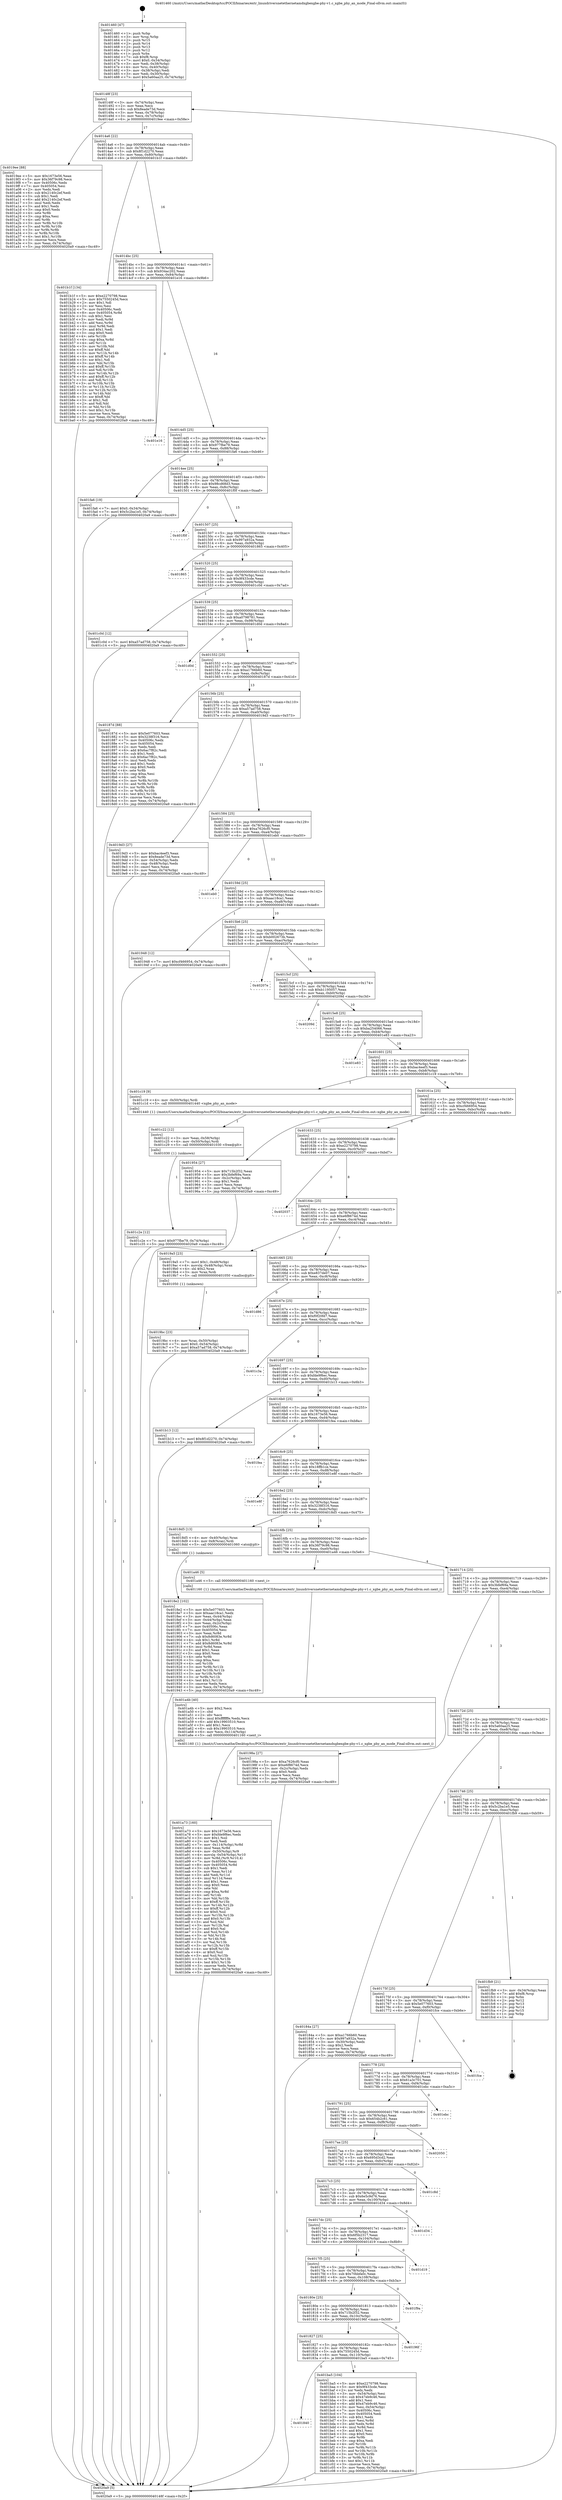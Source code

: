 digraph "0x401460" {
  label = "0x401460 (/mnt/c/Users/mathe/Desktop/tcc/POCII/binaries/extr_linuxdriversnetethernetamdxgbexgbe-phy-v1.c_xgbe_phy_an_mode_Final-ollvm.out::main(0))"
  labelloc = "t"
  node[shape=record]

  Entry [label="",width=0.3,height=0.3,shape=circle,fillcolor=black,style=filled]
  "0x40148f" [label="{
     0x40148f [23]\l
     | [instrs]\l
     &nbsp;&nbsp;0x40148f \<+3\>: mov -0x74(%rbp),%eax\l
     &nbsp;&nbsp;0x401492 \<+2\>: mov %eax,%ecx\l
     &nbsp;&nbsp;0x401494 \<+6\>: sub $0x8eade73d,%ecx\l
     &nbsp;&nbsp;0x40149a \<+3\>: mov %eax,-0x78(%rbp)\l
     &nbsp;&nbsp;0x40149d \<+3\>: mov %ecx,-0x7c(%rbp)\l
     &nbsp;&nbsp;0x4014a0 \<+6\>: je 00000000004019ee \<main+0x58e\>\l
  }"]
  "0x4019ee" [label="{
     0x4019ee [88]\l
     | [instrs]\l
     &nbsp;&nbsp;0x4019ee \<+5\>: mov $0x1673e56,%eax\l
     &nbsp;&nbsp;0x4019f3 \<+5\>: mov $0x36f79c98,%ecx\l
     &nbsp;&nbsp;0x4019f8 \<+7\>: mov 0x40506c,%edx\l
     &nbsp;&nbsp;0x4019ff \<+7\>: mov 0x405054,%esi\l
     &nbsp;&nbsp;0x401a06 \<+2\>: mov %edx,%edi\l
     &nbsp;&nbsp;0x401a08 \<+6\>: sub $0x2140c2ef,%edi\l
     &nbsp;&nbsp;0x401a0e \<+3\>: sub $0x1,%edi\l
     &nbsp;&nbsp;0x401a11 \<+6\>: add $0x2140c2ef,%edi\l
     &nbsp;&nbsp;0x401a17 \<+3\>: imul %edi,%edx\l
     &nbsp;&nbsp;0x401a1a \<+3\>: and $0x1,%edx\l
     &nbsp;&nbsp;0x401a1d \<+3\>: cmp $0x0,%edx\l
     &nbsp;&nbsp;0x401a20 \<+4\>: sete %r8b\l
     &nbsp;&nbsp;0x401a24 \<+3\>: cmp $0xa,%esi\l
     &nbsp;&nbsp;0x401a27 \<+4\>: setl %r9b\l
     &nbsp;&nbsp;0x401a2b \<+3\>: mov %r8b,%r10b\l
     &nbsp;&nbsp;0x401a2e \<+3\>: and %r9b,%r10b\l
     &nbsp;&nbsp;0x401a31 \<+3\>: xor %r9b,%r8b\l
     &nbsp;&nbsp;0x401a34 \<+3\>: or %r8b,%r10b\l
     &nbsp;&nbsp;0x401a37 \<+4\>: test $0x1,%r10b\l
     &nbsp;&nbsp;0x401a3b \<+3\>: cmovne %ecx,%eax\l
     &nbsp;&nbsp;0x401a3e \<+3\>: mov %eax,-0x74(%rbp)\l
     &nbsp;&nbsp;0x401a41 \<+5\>: jmp 00000000004020a9 \<main+0xc49\>\l
  }"]
  "0x4014a6" [label="{
     0x4014a6 [22]\l
     | [instrs]\l
     &nbsp;&nbsp;0x4014a6 \<+5\>: jmp 00000000004014ab \<main+0x4b\>\l
     &nbsp;&nbsp;0x4014ab \<+3\>: mov -0x78(%rbp),%eax\l
     &nbsp;&nbsp;0x4014ae \<+5\>: sub $0x8f1d2270,%eax\l
     &nbsp;&nbsp;0x4014b3 \<+3\>: mov %eax,-0x80(%rbp)\l
     &nbsp;&nbsp;0x4014b6 \<+6\>: je 0000000000401b1f \<main+0x6bf\>\l
  }"]
  Exit [label="",width=0.3,height=0.3,shape=circle,fillcolor=black,style=filled,peripheries=2]
  "0x401b1f" [label="{
     0x401b1f [134]\l
     | [instrs]\l
     &nbsp;&nbsp;0x401b1f \<+5\>: mov $0xe2270798,%eax\l
     &nbsp;&nbsp;0x401b24 \<+5\>: mov $0x7550245d,%ecx\l
     &nbsp;&nbsp;0x401b29 \<+2\>: mov $0x1,%dl\l
     &nbsp;&nbsp;0x401b2b \<+2\>: xor %esi,%esi\l
     &nbsp;&nbsp;0x401b2d \<+7\>: mov 0x40506c,%edi\l
     &nbsp;&nbsp;0x401b34 \<+8\>: mov 0x405054,%r8d\l
     &nbsp;&nbsp;0x401b3c \<+3\>: sub $0x1,%esi\l
     &nbsp;&nbsp;0x401b3f \<+3\>: mov %edi,%r9d\l
     &nbsp;&nbsp;0x401b42 \<+3\>: add %esi,%r9d\l
     &nbsp;&nbsp;0x401b45 \<+4\>: imul %r9d,%edi\l
     &nbsp;&nbsp;0x401b49 \<+3\>: and $0x1,%edi\l
     &nbsp;&nbsp;0x401b4c \<+3\>: cmp $0x0,%edi\l
     &nbsp;&nbsp;0x401b4f \<+4\>: sete %r10b\l
     &nbsp;&nbsp;0x401b53 \<+4\>: cmp $0xa,%r8d\l
     &nbsp;&nbsp;0x401b57 \<+4\>: setl %r11b\l
     &nbsp;&nbsp;0x401b5b \<+3\>: mov %r10b,%bl\l
     &nbsp;&nbsp;0x401b5e \<+3\>: xor $0xff,%bl\l
     &nbsp;&nbsp;0x401b61 \<+3\>: mov %r11b,%r14b\l
     &nbsp;&nbsp;0x401b64 \<+4\>: xor $0xff,%r14b\l
     &nbsp;&nbsp;0x401b68 \<+3\>: xor $0x1,%dl\l
     &nbsp;&nbsp;0x401b6b \<+3\>: mov %bl,%r15b\l
     &nbsp;&nbsp;0x401b6e \<+4\>: and $0xff,%r15b\l
     &nbsp;&nbsp;0x401b72 \<+3\>: and %dl,%r10b\l
     &nbsp;&nbsp;0x401b75 \<+3\>: mov %r14b,%r12b\l
     &nbsp;&nbsp;0x401b78 \<+4\>: and $0xff,%r12b\l
     &nbsp;&nbsp;0x401b7c \<+3\>: and %dl,%r11b\l
     &nbsp;&nbsp;0x401b7f \<+3\>: or %r10b,%r15b\l
     &nbsp;&nbsp;0x401b82 \<+3\>: or %r11b,%r12b\l
     &nbsp;&nbsp;0x401b85 \<+3\>: xor %r12b,%r15b\l
     &nbsp;&nbsp;0x401b88 \<+3\>: or %r14b,%bl\l
     &nbsp;&nbsp;0x401b8b \<+3\>: xor $0xff,%bl\l
     &nbsp;&nbsp;0x401b8e \<+3\>: or $0x1,%dl\l
     &nbsp;&nbsp;0x401b91 \<+2\>: and %dl,%bl\l
     &nbsp;&nbsp;0x401b93 \<+3\>: or %bl,%r15b\l
     &nbsp;&nbsp;0x401b96 \<+4\>: test $0x1,%r15b\l
     &nbsp;&nbsp;0x401b9a \<+3\>: cmovne %ecx,%eax\l
     &nbsp;&nbsp;0x401b9d \<+3\>: mov %eax,-0x74(%rbp)\l
     &nbsp;&nbsp;0x401ba0 \<+5\>: jmp 00000000004020a9 \<main+0xc49\>\l
  }"]
  "0x4014bc" [label="{
     0x4014bc [25]\l
     | [instrs]\l
     &nbsp;&nbsp;0x4014bc \<+5\>: jmp 00000000004014c1 \<main+0x61\>\l
     &nbsp;&nbsp;0x4014c1 \<+3\>: mov -0x78(%rbp),%eax\l
     &nbsp;&nbsp;0x4014c4 \<+5\>: sub $0x934ac202,%eax\l
     &nbsp;&nbsp;0x4014c9 \<+6\>: mov %eax,-0x84(%rbp)\l
     &nbsp;&nbsp;0x4014cf \<+6\>: je 0000000000401e16 \<main+0x9b6\>\l
  }"]
  "0x401c2e" [label="{
     0x401c2e [12]\l
     | [instrs]\l
     &nbsp;&nbsp;0x401c2e \<+7\>: movl $0x977fbe79,-0x74(%rbp)\l
     &nbsp;&nbsp;0x401c35 \<+5\>: jmp 00000000004020a9 \<main+0xc49\>\l
  }"]
  "0x401e16" [label="{
     0x401e16\l
  }", style=dashed]
  "0x4014d5" [label="{
     0x4014d5 [25]\l
     | [instrs]\l
     &nbsp;&nbsp;0x4014d5 \<+5\>: jmp 00000000004014da \<main+0x7a\>\l
     &nbsp;&nbsp;0x4014da \<+3\>: mov -0x78(%rbp),%eax\l
     &nbsp;&nbsp;0x4014dd \<+5\>: sub $0x977fbe79,%eax\l
     &nbsp;&nbsp;0x4014e2 \<+6\>: mov %eax,-0x88(%rbp)\l
     &nbsp;&nbsp;0x4014e8 \<+6\>: je 0000000000401fa6 \<main+0xb46\>\l
  }"]
  "0x401c22" [label="{
     0x401c22 [12]\l
     | [instrs]\l
     &nbsp;&nbsp;0x401c22 \<+3\>: mov %eax,-0x58(%rbp)\l
     &nbsp;&nbsp;0x401c25 \<+4\>: mov -0x50(%rbp),%rdi\l
     &nbsp;&nbsp;0x401c29 \<+5\>: call 0000000000401030 \<free@plt\>\l
     | [calls]\l
     &nbsp;&nbsp;0x401030 \{1\} (unknown)\l
  }"]
  "0x401fa6" [label="{
     0x401fa6 [19]\l
     | [instrs]\l
     &nbsp;&nbsp;0x401fa6 \<+7\>: movl $0x0,-0x34(%rbp)\l
     &nbsp;&nbsp;0x401fad \<+7\>: movl $0x5c2ba1e5,-0x74(%rbp)\l
     &nbsp;&nbsp;0x401fb4 \<+5\>: jmp 00000000004020a9 \<main+0xc49\>\l
  }"]
  "0x4014ee" [label="{
     0x4014ee [25]\l
     | [instrs]\l
     &nbsp;&nbsp;0x4014ee \<+5\>: jmp 00000000004014f3 \<main+0x93\>\l
     &nbsp;&nbsp;0x4014f3 \<+3\>: mov -0x78(%rbp),%eax\l
     &nbsp;&nbsp;0x4014f6 \<+5\>: sub $0x98cd68d3,%eax\l
     &nbsp;&nbsp;0x4014fb \<+6\>: mov %eax,-0x8c(%rbp)\l
     &nbsp;&nbsp;0x401501 \<+6\>: je 0000000000401f0f \<main+0xaaf\>\l
  }"]
  "0x401840" [label="{
     0x401840\l
  }", style=dashed]
  "0x401f0f" [label="{
     0x401f0f\l
  }", style=dashed]
  "0x401507" [label="{
     0x401507 [25]\l
     | [instrs]\l
     &nbsp;&nbsp;0x401507 \<+5\>: jmp 000000000040150c \<main+0xac\>\l
     &nbsp;&nbsp;0x40150c \<+3\>: mov -0x78(%rbp),%eax\l
     &nbsp;&nbsp;0x40150f \<+5\>: sub $0x997a932a,%eax\l
     &nbsp;&nbsp;0x401514 \<+6\>: mov %eax,-0x90(%rbp)\l
     &nbsp;&nbsp;0x40151a \<+6\>: je 0000000000401865 \<main+0x405\>\l
  }"]
  "0x401ba5" [label="{
     0x401ba5 [104]\l
     | [instrs]\l
     &nbsp;&nbsp;0x401ba5 \<+5\>: mov $0xe2270798,%eax\l
     &nbsp;&nbsp;0x401baa \<+5\>: mov $0x9f433cde,%ecx\l
     &nbsp;&nbsp;0x401baf \<+2\>: xor %edx,%edx\l
     &nbsp;&nbsp;0x401bb1 \<+3\>: mov -0x54(%rbp),%esi\l
     &nbsp;&nbsp;0x401bb4 \<+6\>: sub $0x47eb9c46,%esi\l
     &nbsp;&nbsp;0x401bba \<+3\>: add $0x1,%esi\l
     &nbsp;&nbsp;0x401bbd \<+6\>: add $0x47eb9c46,%esi\l
     &nbsp;&nbsp;0x401bc3 \<+3\>: mov %esi,-0x54(%rbp)\l
     &nbsp;&nbsp;0x401bc6 \<+7\>: mov 0x40506c,%esi\l
     &nbsp;&nbsp;0x401bcd \<+7\>: mov 0x405054,%edi\l
     &nbsp;&nbsp;0x401bd4 \<+3\>: sub $0x1,%edx\l
     &nbsp;&nbsp;0x401bd7 \<+3\>: mov %esi,%r8d\l
     &nbsp;&nbsp;0x401bda \<+3\>: add %edx,%r8d\l
     &nbsp;&nbsp;0x401bdd \<+4\>: imul %r8d,%esi\l
     &nbsp;&nbsp;0x401be1 \<+3\>: and $0x1,%esi\l
     &nbsp;&nbsp;0x401be4 \<+3\>: cmp $0x0,%esi\l
     &nbsp;&nbsp;0x401be7 \<+4\>: sete %r9b\l
     &nbsp;&nbsp;0x401beb \<+3\>: cmp $0xa,%edi\l
     &nbsp;&nbsp;0x401bee \<+4\>: setl %r10b\l
     &nbsp;&nbsp;0x401bf2 \<+3\>: mov %r9b,%r11b\l
     &nbsp;&nbsp;0x401bf5 \<+3\>: and %r10b,%r11b\l
     &nbsp;&nbsp;0x401bf8 \<+3\>: xor %r10b,%r9b\l
     &nbsp;&nbsp;0x401bfb \<+3\>: or %r9b,%r11b\l
     &nbsp;&nbsp;0x401bfe \<+4\>: test $0x1,%r11b\l
     &nbsp;&nbsp;0x401c02 \<+3\>: cmovne %ecx,%eax\l
     &nbsp;&nbsp;0x401c05 \<+3\>: mov %eax,-0x74(%rbp)\l
     &nbsp;&nbsp;0x401c08 \<+5\>: jmp 00000000004020a9 \<main+0xc49\>\l
  }"]
  "0x401865" [label="{
     0x401865\l
  }", style=dashed]
  "0x401520" [label="{
     0x401520 [25]\l
     | [instrs]\l
     &nbsp;&nbsp;0x401520 \<+5\>: jmp 0000000000401525 \<main+0xc5\>\l
     &nbsp;&nbsp;0x401525 \<+3\>: mov -0x78(%rbp),%eax\l
     &nbsp;&nbsp;0x401528 \<+5\>: sub $0x9f433cde,%eax\l
     &nbsp;&nbsp;0x40152d \<+6\>: mov %eax,-0x94(%rbp)\l
     &nbsp;&nbsp;0x401533 \<+6\>: je 0000000000401c0d \<main+0x7ad\>\l
  }"]
  "0x401827" [label="{
     0x401827 [25]\l
     | [instrs]\l
     &nbsp;&nbsp;0x401827 \<+5\>: jmp 000000000040182c \<main+0x3cc\>\l
     &nbsp;&nbsp;0x40182c \<+3\>: mov -0x78(%rbp),%eax\l
     &nbsp;&nbsp;0x40182f \<+5\>: sub $0x7550245d,%eax\l
     &nbsp;&nbsp;0x401834 \<+6\>: mov %eax,-0x110(%rbp)\l
     &nbsp;&nbsp;0x40183a \<+6\>: je 0000000000401ba5 \<main+0x745\>\l
  }"]
  "0x401c0d" [label="{
     0x401c0d [12]\l
     | [instrs]\l
     &nbsp;&nbsp;0x401c0d \<+7\>: movl $0xa57ad758,-0x74(%rbp)\l
     &nbsp;&nbsp;0x401c14 \<+5\>: jmp 00000000004020a9 \<main+0xc49\>\l
  }"]
  "0x401539" [label="{
     0x401539 [25]\l
     | [instrs]\l
     &nbsp;&nbsp;0x401539 \<+5\>: jmp 000000000040153e \<main+0xde\>\l
     &nbsp;&nbsp;0x40153e \<+3\>: mov -0x78(%rbp),%eax\l
     &nbsp;&nbsp;0x401541 \<+5\>: sub $0xa0798781,%eax\l
     &nbsp;&nbsp;0x401546 \<+6\>: mov %eax,-0x98(%rbp)\l
     &nbsp;&nbsp;0x40154c \<+6\>: je 0000000000401d0d \<main+0x8ad\>\l
  }"]
  "0x40196f" [label="{
     0x40196f\l
  }", style=dashed]
  "0x401d0d" [label="{
     0x401d0d\l
  }", style=dashed]
  "0x401552" [label="{
     0x401552 [25]\l
     | [instrs]\l
     &nbsp;&nbsp;0x401552 \<+5\>: jmp 0000000000401557 \<main+0xf7\>\l
     &nbsp;&nbsp;0x401557 \<+3\>: mov -0x78(%rbp),%eax\l
     &nbsp;&nbsp;0x40155a \<+5\>: sub $0xa1766b60,%eax\l
     &nbsp;&nbsp;0x40155f \<+6\>: mov %eax,-0x9c(%rbp)\l
     &nbsp;&nbsp;0x401565 \<+6\>: je 000000000040187d \<main+0x41d\>\l
  }"]
  "0x40180e" [label="{
     0x40180e [25]\l
     | [instrs]\l
     &nbsp;&nbsp;0x40180e \<+5\>: jmp 0000000000401813 \<main+0x3b3\>\l
     &nbsp;&nbsp;0x401813 \<+3\>: mov -0x78(%rbp),%eax\l
     &nbsp;&nbsp;0x401816 \<+5\>: sub $0x715b2f32,%eax\l
     &nbsp;&nbsp;0x40181b \<+6\>: mov %eax,-0x10c(%rbp)\l
     &nbsp;&nbsp;0x401821 \<+6\>: je 000000000040196f \<main+0x50f\>\l
  }"]
  "0x40187d" [label="{
     0x40187d [88]\l
     | [instrs]\l
     &nbsp;&nbsp;0x40187d \<+5\>: mov $0x5e077603,%eax\l
     &nbsp;&nbsp;0x401882 \<+5\>: mov $0x3238f316,%ecx\l
     &nbsp;&nbsp;0x401887 \<+7\>: mov 0x40506c,%edx\l
     &nbsp;&nbsp;0x40188e \<+7\>: mov 0x405054,%esi\l
     &nbsp;&nbsp;0x401895 \<+2\>: mov %edx,%edi\l
     &nbsp;&nbsp;0x401897 \<+6\>: add $0x6ac7f82c,%edi\l
     &nbsp;&nbsp;0x40189d \<+3\>: sub $0x1,%edi\l
     &nbsp;&nbsp;0x4018a0 \<+6\>: sub $0x6ac7f82c,%edi\l
     &nbsp;&nbsp;0x4018a6 \<+3\>: imul %edi,%edx\l
     &nbsp;&nbsp;0x4018a9 \<+3\>: and $0x1,%edx\l
     &nbsp;&nbsp;0x4018ac \<+3\>: cmp $0x0,%edx\l
     &nbsp;&nbsp;0x4018af \<+4\>: sete %r8b\l
     &nbsp;&nbsp;0x4018b3 \<+3\>: cmp $0xa,%esi\l
     &nbsp;&nbsp;0x4018b6 \<+4\>: setl %r9b\l
     &nbsp;&nbsp;0x4018ba \<+3\>: mov %r8b,%r10b\l
     &nbsp;&nbsp;0x4018bd \<+3\>: and %r9b,%r10b\l
     &nbsp;&nbsp;0x4018c0 \<+3\>: xor %r9b,%r8b\l
     &nbsp;&nbsp;0x4018c3 \<+3\>: or %r8b,%r10b\l
     &nbsp;&nbsp;0x4018c6 \<+4\>: test $0x1,%r10b\l
     &nbsp;&nbsp;0x4018ca \<+3\>: cmovne %ecx,%eax\l
     &nbsp;&nbsp;0x4018cd \<+3\>: mov %eax,-0x74(%rbp)\l
     &nbsp;&nbsp;0x4018d0 \<+5\>: jmp 00000000004020a9 \<main+0xc49\>\l
  }"]
  "0x40156b" [label="{
     0x40156b [25]\l
     | [instrs]\l
     &nbsp;&nbsp;0x40156b \<+5\>: jmp 0000000000401570 \<main+0x110\>\l
     &nbsp;&nbsp;0x401570 \<+3\>: mov -0x78(%rbp),%eax\l
     &nbsp;&nbsp;0x401573 \<+5\>: sub $0xa57ad758,%eax\l
     &nbsp;&nbsp;0x401578 \<+6\>: mov %eax,-0xa0(%rbp)\l
     &nbsp;&nbsp;0x40157e \<+6\>: je 00000000004019d3 \<main+0x573\>\l
  }"]
  "0x401f9a" [label="{
     0x401f9a\l
  }", style=dashed]
  "0x4019d3" [label="{
     0x4019d3 [27]\l
     | [instrs]\l
     &nbsp;&nbsp;0x4019d3 \<+5\>: mov $0xbac4eef3,%eax\l
     &nbsp;&nbsp;0x4019d8 \<+5\>: mov $0x8eade73d,%ecx\l
     &nbsp;&nbsp;0x4019dd \<+3\>: mov -0x54(%rbp),%edx\l
     &nbsp;&nbsp;0x4019e0 \<+3\>: cmp -0x48(%rbp),%edx\l
     &nbsp;&nbsp;0x4019e3 \<+3\>: cmovl %ecx,%eax\l
     &nbsp;&nbsp;0x4019e6 \<+3\>: mov %eax,-0x74(%rbp)\l
     &nbsp;&nbsp;0x4019e9 \<+5\>: jmp 00000000004020a9 \<main+0xc49\>\l
  }"]
  "0x401584" [label="{
     0x401584 [25]\l
     | [instrs]\l
     &nbsp;&nbsp;0x401584 \<+5\>: jmp 0000000000401589 \<main+0x129\>\l
     &nbsp;&nbsp;0x401589 \<+3\>: mov -0x78(%rbp),%eax\l
     &nbsp;&nbsp;0x40158c \<+5\>: sub $0xa7626cf0,%eax\l
     &nbsp;&nbsp;0x401591 \<+6\>: mov %eax,-0xa4(%rbp)\l
     &nbsp;&nbsp;0x401597 \<+6\>: je 0000000000401eb0 \<main+0xa50\>\l
  }"]
  "0x4017f5" [label="{
     0x4017f5 [25]\l
     | [instrs]\l
     &nbsp;&nbsp;0x4017f5 \<+5\>: jmp 00000000004017fa \<main+0x39a\>\l
     &nbsp;&nbsp;0x4017fa \<+3\>: mov -0x78(%rbp),%eax\l
     &nbsp;&nbsp;0x4017fd \<+5\>: sub $0x70bbfa0c,%eax\l
     &nbsp;&nbsp;0x401802 \<+6\>: mov %eax,-0x108(%rbp)\l
     &nbsp;&nbsp;0x401808 \<+6\>: je 0000000000401f9a \<main+0xb3a\>\l
  }"]
  "0x401eb0" [label="{
     0x401eb0\l
  }", style=dashed]
  "0x40159d" [label="{
     0x40159d [25]\l
     | [instrs]\l
     &nbsp;&nbsp;0x40159d \<+5\>: jmp 00000000004015a2 \<main+0x142\>\l
     &nbsp;&nbsp;0x4015a2 \<+3\>: mov -0x78(%rbp),%eax\l
     &nbsp;&nbsp;0x4015a5 \<+5\>: sub $0xaac18ca1,%eax\l
     &nbsp;&nbsp;0x4015aa \<+6\>: mov %eax,-0xa8(%rbp)\l
     &nbsp;&nbsp;0x4015b0 \<+6\>: je 0000000000401948 \<main+0x4e8\>\l
  }"]
  "0x401d19" [label="{
     0x401d19\l
  }", style=dashed]
  "0x401948" [label="{
     0x401948 [12]\l
     | [instrs]\l
     &nbsp;&nbsp;0x401948 \<+7\>: movl $0xcf466954,-0x74(%rbp)\l
     &nbsp;&nbsp;0x40194f \<+5\>: jmp 00000000004020a9 \<main+0xc49\>\l
  }"]
  "0x4015b6" [label="{
     0x4015b6 [25]\l
     | [instrs]\l
     &nbsp;&nbsp;0x4015b6 \<+5\>: jmp 00000000004015bb \<main+0x15b\>\l
     &nbsp;&nbsp;0x4015bb \<+3\>: mov -0x78(%rbp),%eax\l
     &nbsp;&nbsp;0x4015be \<+5\>: sub $0xb002673b,%eax\l
     &nbsp;&nbsp;0x4015c3 \<+6\>: mov %eax,-0xac(%rbp)\l
     &nbsp;&nbsp;0x4015c9 \<+6\>: je 000000000040207e \<main+0xc1e\>\l
  }"]
  "0x4017dc" [label="{
     0x4017dc [25]\l
     | [instrs]\l
     &nbsp;&nbsp;0x4017dc \<+5\>: jmp 00000000004017e1 \<main+0x381\>\l
     &nbsp;&nbsp;0x4017e1 \<+3\>: mov -0x78(%rbp),%eax\l
     &nbsp;&nbsp;0x4017e4 \<+5\>: sub $0x6f5b2317,%eax\l
     &nbsp;&nbsp;0x4017e9 \<+6\>: mov %eax,-0x104(%rbp)\l
     &nbsp;&nbsp;0x4017ef \<+6\>: je 0000000000401d19 \<main+0x8b9\>\l
  }"]
  "0x40207e" [label="{
     0x40207e\l
  }", style=dashed]
  "0x4015cf" [label="{
     0x4015cf [25]\l
     | [instrs]\l
     &nbsp;&nbsp;0x4015cf \<+5\>: jmp 00000000004015d4 \<main+0x174\>\l
     &nbsp;&nbsp;0x4015d4 \<+3\>: mov -0x78(%rbp),%eax\l
     &nbsp;&nbsp;0x4015d7 \<+5\>: sub $0xb1195057,%eax\l
     &nbsp;&nbsp;0x4015dc \<+6\>: mov %eax,-0xb0(%rbp)\l
     &nbsp;&nbsp;0x4015e2 \<+6\>: je 000000000040209d \<main+0xc3d\>\l
  }"]
  "0x401d34" [label="{
     0x401d34\l
  }", style=dashed]
  "0x40209d" [label="{
     0x40209d\l
  }", style=dashed]
  "0x4015e8" [label="{
     0x4015e8 [25]\l
     | [instrs]\l
     &nbsp;&nbsp;0x4015e8 \<+5\>: jmp 00000000004015ed \<main+0x18d\>\l
     &nbsp;&nbsp;0x4015ed \<+3\>: mov -0x78(%rbp),%eax\l
     &nbsp;&nbsp;0x4015f0 \<+5\>: sub $0xba254066,%eax\l
     &nbsp;&nbsp;0x4015f5 \<+6\>: mov %eax,-0xb4(%rbp)\l
     &nbsp;&nbsp;0x4015fb \<+6\>: je 0000000000401e83 \<main+0xa23\>\l
  }"]
  "0x4017c3" [label="{
     0x4017c3 [25]\l
     | [instrs]\l
     &nbsp;&nbsp;0x4017c3 \<+5\>: jmp 00000000004017c8 \<main+0x368\>\l
     &nbsp;&nbsp;0x4017c8 \<+3\>: mov -0x78(%rbp),%eax\l
     &nbsp;&nbsp;0x4017cb \<+5\>: sub $0x6e5c9d76,%eax\l
     &nbsp;&nbsp;0x4017d0 \<+6\>: mov %eax,-0x100(%rbp)\l
     &nbsp;&nbsp;0x4017d6 \<+6\>: je 0000000000401d34 \<main+0x8d4\>\l
  }"]
  "0x401e83" [label="{
     0x401e83\l
  }", style=dashed]
  "0x401601" [label="{
     0x401601 [25]\l
     | [instrs]\l
     &nbsp;&nbsp;0x401601 \<+5\>: jmp 0000000000401606 \<main+0x1a6\>\l
     &nbsp;&nbsp;0x401606 \<+3\>: mov -0x78(%rbp),%eax\l
     &nbsp;&nbsp;0x401609 \<+5\>: sub $0xbac4eef3,%eax\l
     &nbsp;&nbsp;0x40160e \<+6\>: mov %eax,-0xb8(%rbp)\l
     &nbsp;&nbsp;0x401614 \<+6\>: je 0000000000401c19 \<main+0x7b9\>\l
  }"]
  "0x401c8d" [label="{
     0x401c8d\l
  }", style=dashed]
  "0x401c19" [label="{
     0x401c19 [9]\l
     | [instrs]\l
     &nbsp;&nbsp;0x401c19 \<+4\>: mov -0x50(%rbp),%rdi\l
     &nbsp;&nbsp;0x401c1d \<+5\>: call 0000000000401440 \<xgbe_phy_an_mode\>\l
     | [calls]\l
     &nbsp;&nbsp;0x401440 \{1\} (/mnt/c/Users/mathe/Desktop/tcc/POCII/binaries/extr_linuxdriversnetethernetamdxgbexgbe-phy-v1.c_xgbe_phy_an_mode_Final-ollvm.out::xgbe_phy_an_mode)\l
  }"]
  "0x40161a" [label="{
     0x40161a [25]\l
     | [instrs]\l
     &nbsp;&nbsp;0x40161a \<+5\>: jmp 000000000040161f \<main+0x1bf\>\l
     &nbsp;&nbsp;0x40161f \<+3\>: mov -0x78(%rbp),%eax\l
     &nbsp;&nbsp;0x401622 \<+5\>: sub $0xcf466954,%eax\l
     &nbsp;&nbsp;0x401627 \<+6\>: mov %eax,-0xbc(%rbp)\l
     &nbsp;&nbsp;0x40162d \<+6\>: je 0000000000401954 \<main+0x4f4\>\l
  }"]
  "0x4017aa" [label="{
     0x4017aa [25]\l
     | [instrs]\l
     &nbsp;&nbsp;0x4017aa \<+5\>: jmp 00000000004017af \<main+0x34f\>\l
     &nbsp;&nbsp;0x4017af \<+3\>: mov -0x78(%rbp),%eax\l
     &nbsp;&nbsp;0x4017b2 \<+5\>: sub $0x695d3cd2,%eax\l
     &nbsp;&nbsp;0x4017b7 \<+6\>: mov %eax,-0xfc(%rbp)\l
     &nbsp;&nbsp;0x4017bd \<+6\>: je 0000000000401c8d \<main+0x82d\>\l
  }"]
  "0x401954" [label="{
     0x401954 [27]\l
     | [instrs]\l
     &nbsp;&nbsp;0x401954 \<+5\>: mov $0x715b2f32,%eax\l
     &nbsp;&nbsp;0x401959 \<+5\>: mov $0x3bfef69a,%ecx\l
     &nbsp;&nbsp;0x40195e \<+3\>: mov -0x2c(%rbp),%edx\l
     &nbsp;&nbsp;0x401961 \<+3\>: cmp $0x1,%edx\l
     &nbsp;&nbsp;0x401964 \<+3\>: cmovl %ecx,%eax\l
     &nbsp;&nbsp;0x401967 \<+3\>: mov %eax,-0x74(%rbp)\l
     &nbsp;&nbsp;0x40196a \<+5\>: jmp 00000000004020a9 \<main+0xc49\>\l
  }"]
  "0x401633" [label="{
     0x401633 [25]\l
     | [instrs]\l
     &nbsp;&nbsp;0x401633 \<+5\>: jmp 0000000000401638 \<main+0x1d8\>\l
     &nbsp;&nbsp;0x401638 \<+3\>: mov -0x78(%rbp),%eax\l
     &nbsp;&nbsp;0x40163b \<+5\>: sub $0xe2270798,%eax\l
     &nbsp;&nbsp;0x401640 \<+6\>: mov %eax,-0xc0(%rbp)\l
     &nbsp;&nbsp;0x401646 \<+6\>: je 0000000000402037 \<main+0xbd7\>\l
  }"]
  "0x402050" [label="{
     0x402050\l
  }", style=dashed]
  "0x402037" [label="{
     0x402037\l
  }", style=dashed]
  "0x40164c" [label="{
     0x40164c [25]\l
     | [instrs]\l
     &nbsp;&nbsp;0x40164c \<+5\>: jmp 0000000000401651 \<main+0x1f1\>\l
     &nbsp;&nbsp;0x401651 \<+3\>: mov -0x78(%rbp),%eax\l
     &nbsp;&nbsp;0x401654 \<+5\>: sub $0xe6f8674d,%eax\l
     &nbsp;&nbsp;0x401659 \<+6\>: mov %eax,-0xc4(%rbp)\l
     &nbsp;&nbsp;0x40165f \<+6\>: je 00000000004019a5 \<main+0x545\>\l
  }"]
  "0x401791" [label="{
     0x401791 [25]\l
     | [instrs]\l
     &nbsp;&nbsp;0x401791 \<+5\>: jmp 0000000000401796 \<main+0x336\>\l
     &nbsp;&nbsp;0x401796 \<+3\>: mov -0x78(%rbp),%eax\l
     &nbsp;&nbsp;0x401799 \<+5\>: sub $0x654b2c61,%eax\l
     &nbsp;&nbsp;0x40179e \<+6\>: mov %eax,-0xf8(%rbp)\l
     &nbsp;&nbsp;0x4017a4 \<+6\>: je 0000000000402050 \<main+0xbf0\>\l
  }"]
  "0x4019a5" [label="{
     0x4019a5 [23]\l
     | [instrs]\l
     &nbsp;&nbsp;0x4019a5 \<+7\>: movl $0x1,-0x48(%rbp)\l
     &nbsp;&nbsp;0x4019ac \<+4\>: movslq -0x48(%rbp),%rax\l
     &nbsp;&nbsp;0x4019b0 \<+4\>: shl $0x2,%rax\l
     &nbsp;&nbsp;0x4019b4 \<+3\>: mov %rax,%rdi\l
     &nbsp;&nbsp;0x4019b7 \<+5\>: call 0000000000401050 \<malloc@plt\>\l
     | [calls]\l
     &nbsp;&nbsp;0x401050 \{1\} (unknown)\l
  }"]
  "0x401665" [label="{
     0x401665 [25]\l
     | [instrs]\l
     &nbsp;&nbsp;0x401665 \<+5\>: jmp 000000000040166a \<main+0x20a\>\l
     &nbsp;&nbsp;0x40166a \<+3\>: mov -0x78(%rbp),%eax\l
     &nbsp;&nbsp;0x40166d \<+5\>: sub $0xe837de07,%eax\l
     &nbsp;&nbsp;0x401672 \<+6\>: mov %eax,-0xc8(%rbp)\l
     &nbsp;&nbsp;0x401678 \<+6\>: je 0000000000401d86 \<main+0x926\>\l
  }"]
  "0x401ebc" [label="{
     0x401ebc\l
  }", style=dashed]
  "0x401d86" [label="{
     0x401d86\l
  }", style=dashed]
  "0x40167e" [label="{
     0x40167e [25]\l
     | [instrs]\l
     &nbsp;&nbsp;0x40167e \<+5\>: jmp 0000000000401683 \<main+0x223\>\l
     &nbsp;&nbsp;0x401683 \<+3\>: mov -0x78(%rbp),%eax\l
     &nbsp;&nbsp;0x401686 \<+5\>: sub $0xf0f20fd7,%eax\l
     &nbsp;&nbsp;0x40168b \<+6\>: mov %eax,-0xcc(%rbp)\l
     &nbsp;&nbsp;0x401691 \<+6\>: je 0000000000401c3a \<main+0x7da\>\l
  }"]
  "0x401778" [label="{
     0x401778 [25]\l
     | [instrs]\l
     &nbsp;&nbsp;0x401778 \<+5\>: jmp 000000000040177d \<main+0x31d\>\l
     &nbsp;&nbsp;0x40177d \<+3\>: mov -0x78(%rbp),%eax\l
     &nbsp;&nbsp;0x401780 \<+5\>: sub $0x61a3c701,%eax\l
     &nbsp;&nbsp;0x401785 \<+6\>: mov %eax,-0xf4(%rbp)\l
     &nbsp;&nbsp;0x40178b \<+6\>: je 0000000000401ebc \<main+0xa5c\>\l
  }"]
  "0x401c3a" [label="{
     0x401c3a\l
  }", style=dashed]
  "0x401697" [label="{
     0x401697 [25]\l
     | [instrs]\l
     &nbsp;&nbsp;0x401697 \<+5\>: jmp 000000000040169c \<main+0x23c\>\l
     &nbsp;&nbsp;0x40169c \<+3\>: mov -0x78(%rbp),%eax\l
     &nbsp;&nbsp;0x40169f \<+5\>: sub $0xfde9f6ec,%eax\l
     &nbsp;&nbsp;0x4016a4 \<+6\>: mov %eax,-0xd0(%rbp)\l
     &nbsp;&nbsp;0x4016aa \<+6\>: je 0000000000401b13 \<main+0x6b3\>\l
  }"]
  "0x401fce" [label="{
     0x401fce\l
  }", style=dashed]
  "0x401b13" [label="{
     0x401b13 [12]\l
     | [instrs]\l
     &nbsp;&nbsp;0x401b13 \<+7\>: movl $0x8f1d2270,-0x74(%rbp)\l
     &nbsp;&nbsp;0x401b1a \<+5\>: jmp 00000000004020a9 \<main+0xc49\>\l
  }"]
  "0x4016b0" [label="{
     0x4016b0 [25]\l
     | [instrs]\l
     &nbsp;&nbsp;0x4016b0 \<+5\>: jmp 00000000004016b5 \<main+0x255\>\l
     &nbsp;&nbsp;0x4016b5 \<+3\>: mov -0x78(%rbp),%eax\l
     &nbsp;&nbsp;0x4016b8 \<+5\>: sub $0x1673e56,%eax\l
     &nbsp;&nbsp;0x4016bd \<+6\>: mov %eax,-0xd4(%rbp)\l
     &nbsp;&nbsp;0x4016c3 \<+6\>: je 0000000000401fea \<main+0xb8a\>\l
  }"]
  "0x40175f" [label="{
     0x40175f [25]\l
     | [instrs]\l
     &nbsp;&nbsp;0x40175f \<+5\>: jmp 0000000000401764 \<main+0x304\>\l
     &nbsp;&nbsp;0x401764 \<+3\>: mov -0x78(%rbp),%eax\l
     &nbsp;&nbsp;0x401767 \<+5\>: sub $0x5e077603,%eax\l
     &nbsp;&nbsp;0x40176c \<+6\>: mov %eax,-0xf0(%rbp)\l
     &nbsp;&nbsp;0x401772 \<+6\>: je 0000000000401fce \<main+0xb6e\>\l
  }"]
  "0x401fea" [label="{
     0x401fea\l
  }", style=dashed]
  "0x4016c9" [label="{
     0x4016c9 [25]\l
     | [instrs]\l
     &nbsp;&nbsp;0x4016c9 \<+5\>: jmp 00000000004016ce \<main+0x26e\>\l
     &nbsp;&nbsp;0x4016ce \<+3\>: mov -0x78(%rbp),%eax\l
     &nbsp;&nbsp;0x4016d1 \<+5\>: sub $0x18ffb1ce,%eax\l
     &nbsp;&nbsp;0x4016d6 \<+6\>: mov %eax,-0xd8(%rbp)\l
     &nbsp;&nbsp;0x4016dc \<+6\>: je 0000000000401e8f \<main+0xa2f\>\l
  }"]
  "0x401fb9" [label="{
     0x401fb9 [21]\l
     | [instrs]\l
     &nbsp;&nbsp;0x401fb9 \<+3\>: mov -0x34(%rbp),%eax\l
     &nbsp;&nbsp;0x401fbc \<+7\>: add $0xf8,%rsp\l
     &nbsp;&nbsp;0x401fc3 \<+1\>: pop %rbx\l
     &nbsp;&nbsp;0x401fc4 \<+2\>: pop %r12\l
     &nbsp;&nbsp;0x401fc6 \<+2\>: pop %r13\l
     &nbsp;&nbsp;0x401fc8 \<+2\>: pop %r14\l
     &nbsp;&nbsp;0x401fca \<+2\>: pop %r15\l
     &nbsp;&nbsp;0x401fcc \<+1\>: pop %rbp\l
     &nbsp;&nbsp;0x401fcd \<+1\>: ret\l
  }"]
  "0x401e8f" [label="{
     0x401e8f\l
  }", style=dashed]
  "0x4016e2" [label="{
     0x4016e2 [25]\l
     | [instrs]\l
     &nbsp;&nbsp;0x4016e2 \<+5\>: jmp 00000000004016e7 \<main+0x287\>\l
     &nbsp;&nbsp;0x4016e7 \<+3\>: mov -0x78(%rbp),%eax\l
     &nbsp;&nbsp;0x4016ea \<+5\>: sub $0x3238f316,%eax\l
     &nbsp;&nbsp;0x4016ef \<+6\>: mov %eax,-0xdc(%rbp)\l
     &nbsp;&nbsp;0x4016f5 \<+6\>: je 00000000004018d5 \<main+0x475\>\l
  }"]
  "0x401a73" [label="{
     0x401a73 [160]\l
     | [instrs]\l
     &nbsp;&nbsp;0x401a73 \<+5\>: mov $0x1673e56,%ecx\l
     &nbsp;&nbsp;0x401a78 \<+5\>: mov $0xfde9f6ec,%edx\l
     &nbsp;&nbsp;0x401a7d \<+3\>: mov $0x1,%sil\l
     &nbsp;&nbsp;0x401a80 \<+2\>: xor %edi,%edi\l
     &nbsp;&nbsp;0x401a82 \<+7\>: mov -0x114(%rbp),%r8d\l
     &nbsp;&nbsp;0x401a89 \<+4\>: imul %eax,%r8d\l
     &nbsp;&nbsp;0x401a8d \<+4\>: mov -0x50(%rbp),%r9\l
     &nbsp;&nbsp;0x401a91 \<+4\>: movslq -0x54(%rbp),%r10\l
     &nbsp;&nbsp;0x401a95 \<+4\>: mov %r8d,(%r9,%r10,4)\l
     &nbsp;&nbsp;0x401a99 \<+7\>: mov 0x40506c,%eax\l
     &nbsp;&nbsp;0x401aa0 \<+8\>: mov 0x405054,%r8d\l
     &nbsp;&nbsp;0x401aa8 \<+3\>: sub $0x1,%edi\l
     &nbsp;&nbsp;0x401aab \<+3\>: mov %eax,%r11d\l
     &nbsp;&nbsp;0x401aae \<+3\>: add %edi,%r11d\l
     &nbsp;&nbsp;0x401ab1 \<+4\>: imul %r11d,%eax\l
     &nbsp;&nbsp;0x401ab5 \<+3\>: and $0x1,%eax\l
     &nbsp;&nbsp;0x401ab8 \<+3\>: cmp $0x0,%eax\l
     &nbsp;&nbsp;0x401abb \<+3\>: sete %bl\l
     &nbsp;&nbsp;0x401abe \<+4\>: cmp $0xa,%r8d\l
     &nbsp;&nbsp;0x401ac2 \<+4\>: setl %r14b\l
     &nbsp;&nbsp;0x401ac6 \<+3\>: mov %bl,%r15b\l
     &nbsp;&nbsp;0x401ac9 \<+4\>: xor $0xff,%r15b\l
     &nbsp;&nbsp;0x401acd \<+3\>: mov %r14b,%r12b\l
     &nbsp;&nbsp;0x401ad0 \<+4\>: xor $0xff,%r12b\l
     &nbsp;&nbsp;0x401ad4 \<+4\>: xor $0x0,%sil\l
     &nbsp;&nbsp;0x401ad8 \<+3\>: mov %r15b,%r13b\l
     &nbsp;&nbsp;0x401adb \<+4\>: and $0x0,%r13b\l
     &nbsp;&nbsp;0x401adf \<+3\>: and %sil,%bl\l
     &nbsp;&nbsp;0x401ae2 \<+3\>: mov %r12b,%al\l
     &nbsp;&nbsp;0x401ae5 \<+2\>: and $0x0,%al\l
     &nbsp;&nbsp;0x401ae7 \<+3\>: and %sil,%r14b\l
     &nbsp;&nbsp;0x401aea \<+3\>: or %bl,%r13b\l
     &nbsp;&nbsp;0x401aed \<+3\>: or %r14b,%al\l
     &nbsp;&nbsp;0x401af0 \<+3\>: xor %al,%r13b\l
     &nbsp;&nbsp;0x401af3 \<+3\>: or %r12b,%r15b\l
     &nbsp;&nbsp;0x401af6 \<+4\>: xor $0xff,%r15b\l
     &nbsp;&nbsp;0x401afa \<+4\>: or $0x0,%sil\l
     &nbsp;&nbsp;0x401afe \<+3\>: and %sil,%r15b\l
     &nbsp;&nbsp;0x401b01 \<+3\>: or %r15b,%r13b\l
     &nbsp;&nbsp;0x401b04 \<+4\>: test $0x1,%r13b\l
     &nbsp;&nbsp;0x401b08 \<+3\>: cmovne %edx,%ecx\l
     &nbsp;&nbsp;0x401b0b \<+3\>: mov %ecx,-0x74(%rbp)\l
     &nbsp;&nbsp;0x401b0e \<+5\>: jmp 00000000004020a9 \<main+0xc49\>\l
  }"]
  "0x4018d5" [label="{
     0x4018d5 [13]\l
     | [instrs]\l
     &nbsp;&nbsp;0x4018d5 \<+4\>: mov -0x40(%rbp),%rax\l
     &nbsp;&nbsp;0x4018d9 \<+4\>: mov 0x8(%rax),%rdi\l
     &nbsp;&nbsp;0x4018dd \<+5\>: call 0000000000401060 \<atoi@plt\>\l
     | [calls]\l
     &nbsp;&nbsp;0x401060 \{1\} (unknown)\l
  }"]
  "0x4016fb" [label="{
     0x4016fb [25]\l
     | [instrs]\l
     &nbsp;&nbsp;0x4016fb \<+5\>: jmp 0000000000401700 \<main+0x2a0\>\l
     &nbsp;&nbsp;0x401700 \<+3\>: mov -0x78(%rbp),%eax\l
     &nbsp;&nbsp;0x401703 \<+5\>: sub $0x36f79c98,%eax\l
     &nbsp;&nbsp;0x401708 \<+6\>: mov %eax,-0xe0(%rbp)\l
     &nbsp;&nbsp;0x40170e \<+6\>: je 0000000000401a46 \<main+0x5e6\>\l
  }"]
  "0x401a4b" [label="{
     0x401a4b [40]\l
     | [instrs]\l
     &nbsp;&nbsp;0x401a4b \<+5\>: mov $0x2,%ecx\l
     &nbsp;&nbsp;0x401a50 \<+1\>: cltd\l
     &nbsp;&nbsp;0x401a51 \<+2\>: idiv %ecx\l
     &nbsp;&nbsp;0x401a53 \<+6\>: imul $0xfffffffe,%edx,%ecx\l
     &nbsp;&nbsp;0x401a59 \<+6\>: add $0x19903510,%ecx\l
     &nbsp;&nbsp;0x401a5f \<+3\>: add $0x1,%ecx\l
     &nbsp;&nbsp;0x401a62 \<+6\>: sub $0x19903510,%ecx\l
     &nbsp;&nbsp;0x401a68 \<+6\>: mov %ecx,-0x114(%rbp)\l
     &nbsp;&nbsp;0x401a6e \<+5\>: call 0000000000401160 \<next_i\>\l
     | [calls]\l
     &nbsp;&nbsp;0x401160 \{1\} (/mnt/c/Users/mathe/Desktop/tcc/POCII/binaries/extr_linuxdriversnetethernetamdxgbexgbe-phy-v1.c_xgbe_phy_an_mode_Final-ollvm.out::next_i)\l
  }"]
  "0x401a46" [label="{
     0x401a46 [5]\l
     | [instrs]\l
     &nbsp;&nbsp;0x401a46 \<+5\>: call 0000000000401160 \<next_i\>\l
     | [calls]\l
     &nbsp;&nbsp;0x401160 \{1\} (/mnt/c/Users/mathe/Desktop/tcc/POCII/binaries/extr_linuxdriversnetethernetamdxgbexgbe-phy-v1.c_xgbe_phy_an_mode_Final-ollvm.out::next_i)\l
  }"]
  "0x401714" [label="{
     0x401714 [25]\l
     | [instrs]\l
     &nbsp;&nbsp;0x401714 \<+5\>: jmp 0000000000401719 \<main+0x2b9\>\l
     &nbsp;&nbsp;0x401719 \<+3\>: mov -0x78(%rbp),%eax\l
     &nbsp;&nbsp;0x40171c \<+5\>: sub $0x3bfef69a,%eax\l
     &nbsp;&nbsp;0x401721 \<+6\>: mov %eax,-0xe4(%rbp)\l
     &nbsp;&nbsp;0x401727 \<+6\>: je 000000000040198a \<main+0x52a\>\l
  }"]
  "0x4019bc" [label="{
     0x4019bc [23]\l
     | [instrs]\l
     &nbsp;&nbsp;0x4019bc \<+4\>: mov %rax,-0x50(%rbp)\l
     &nbsp;&nbsp;0x4019c0 \<+7\>: movl $0x0,-0x54(%rbp)\l
     &nbsp;&nbsp;0x4019c7 \<+7\>: movl $0xa57ad758,-0x74(%rbp)\l
     &nbsp;&nbsp;0x4019ce \<+5\>: jmp 00000000004020a9 \<main+0xc49\>\l
  }"]
  "0x40198a" [label="{
     0x40198a [27]\l
     | [instrs]\l
     &nbsp;&nbsp;0x40198a \<+5\>: mov $0xa7626cf0,%eax\l
     &nbsp;&nbsp;0x40198f \<+5\>: mov $0xe6f8674d,%ecx\l
     &nbsp;&nbsp;0x401994 \<+3\>: mov -0x2c(%rbp),%edx\l
     &nbsp;&nbsp;0x401997 \<+3\>: cmp $0x0,%edx\l
     &nbsp;&nbsp;0x40199a \<+3\>: cmove %ecx,%eax\l
     &nbsp;&nbsp;0x40199d \<+3\>: mov %eax,-0x74(%rbp)\l
     &nbsp;&nbsp;0x4019a0 \<+5\>: jmp 00000000004020a9 \<main+0xc49\>\l
  }"]
  "0x40172d" [label="{
     0x40172d [25]\l
     | [instrs]\l
     &nbsp;&nbsp;0x40172d \<+5\>: jmp 0000000000401732 \<main+0x2d2\>\l
     &nbsp;&nbsp;0x401732 \<+3\>: mov -0x78(%rbp),%eax\l
     &nbsp;&nbsp;0x401735 \<+5\>: sub $0x5a60aa25,%eax\l
     &nbsp;&nbsp;0x40173a \<+6\>: mov %eax,-0xe8(%rbp)\l
     &nbsp;&nbsp;0x401740 \<+6\>: je 000000000040184a \<main+0x3ea\>\l
  }"]
  "0x4018e2" [label="{
     0x4018e2 [102]\l
     | [instrs]\l
     &nbsp;&nbsp;0x4018e2 \<+5\>: mov $0x5e077603,%ecx\l
     &nbsp;&nbsp;0x4018e7 \<+5\>: mov $0xaac18ca1,%edx\l
     &nbsp;&nbsp;0x4018ec \<+3\>: mov %eax,-0x44(%rbp)\l
     &nbsp;&nbsp;0x4018ef \<+3\>: mov -0x44(%rbp),%eax\l
     &nbsp;&nbsp;0x4018f2 \<+3\>: mov %eax,-0x2c(%rbp)\l
     &nbsp;&nbsp;0x4018f5 \<+7\>: mov 0x40506c,%eax\l
     &nbsp;&nbsp;0x4018fc \<+7\>: mov 0x405054,%esi\l
     &nbsp;&nbsp;0x401903 \<+3\>: mov %eax,%r8d\l
     &nbsp;&nbsp;0x401906 \<+7\>: sub $0x8d6083e,%r8d\l
     &nbsp;&nbsp;0x40190d \<+4\>: sub $0x1,%r8d\l
     &nbsp;&nbsp;0x401911 \<+7\>: add $0x8d6083e,%r8d\l
     &nbsp;&nbsp;0x401918 \<+4\>: imul %r8d,%eax\l
     &nbsp;&nbsp;0x40191c \<+3\>: and $0x1,%eax\l
     &nbsp;&nbsp;0x40191f \<+3\>: cmp $0x0,%eax\l
     &nbsp;&nbsp;0x401922 \<+4\>: sete %r9b\l
     &nbsp;&nbsp;0x401926 \<+3\>: cmp $0xa,%esi\l
     &nbsp;&nbsp;0x401929 \<+4\>: setl %r10b\l
     &nbsp;&nbsp;0x40192d \<+3\>: mov %r9b,%r11b\l
     &nbsp;&nbsp;0x401930 \<+3\>: and %r10b,%r11b\l
     &nbsp;&nbsp;0x401933 \<+3\>: xor %r10b,%r9b\l
     &nbsp;&nbsp;0x401936 \<+3\>: or %r9b,%r11b\l
     &nbsp;&nbsp;0x401939 \<+4\>: test $0x1,%r11b\l
     &nbsp;&nbsp;0x40193d \<+3\>: cmovne %edx,%ecx\l
     &nbsp;&nbsp;0x401940 \<+3\>: mov %ecx,-0x74(%rbp)\l
     &nbsp;&nbsp;0x401943 \<+5\>: jmp 00000000004020a9 \<main+0xc49\>\l
  }"]
  "0x40184a" [label="{
     0x40184a [27]\l
     | [instrs]\l
     &nbsp;&nbsp;0x40184a \<+5\>: mov $0xa1766b60,%eax\l
     &nbsp;&nbsp;0x40184f \<+5\>: mov $0x997a932a,%ecx\l
     &nbsp;&nbsp;0x401854 \<+3\>: mov -0x30(%rbp),%edx\l
     &nbsp;&nbsp;0x401857 \<+3\>: cmp $0x2,%edx\l
     &nbsp;&nbsp;0x40185a \<+3\>: cmovne %ecx,%eax\l
     &nbsp;&nbsp;0x40185d \<+3\>: mov %eax,-0x74(%rbp)\l
     &nbsp;&nbsp;0x401860 \<+5\>: jmp 00000000004020a9 \<main+0xc49\>\l
  }"]
  "0x401746" [label="{
     0x401746 [25]\l
     | [instrs]\l
     &nbsp;&nbsp;0x401746 \<+5\>: jmp 000000000040174b \<main+0x2eb\>\l
     &nbsp;&nbsp;0x40174b \<+3\>: mov -0x78(%rbp),%eax\l
     &nbsp;&nbsp;0x40174e \<+5\>: sub $0x5c2ba1e5,%eax\l
     &nbsp;&nbsp;0x401753 \<+6\>: mov %eax,-0xec(%rbp)\l
     &nbsp;&nbsp;0x401759 \<+6\>: je 0000000000401fb9 \<main+0xb59\>\l
  }"]
  "0x4020a9" [label="{
     0x4020a9 [5]\l
     | [instrs]\l
     &nbsp;&nbsp;0x4020a9 \<+5\>: jmp 000000000040148f \<main+0x2f\>\l
  }"]
  "0x401460" [label="{
     0x401460 [47]\l
     | [instrs]\l
     &nbsp;&nbsp;0x401460 \<+1\>: push %rbp\l
     &nbsp;&nbsp;0x401461 \<+3\>: mov %rsp,%rbp\l
     &nbsp;&nbsp;0x401464 \<+2\>: push %r15\l
     &nbsp;&nbsp;0x401466 \<+2\>: push %r14\l
     &nbsp;&nbsp;0x401468 \<+2\>: push %r13\l
     &nbsp;&nbsp;0x40146a \<+2\>: push %r12\l
     &nbsp;&nbsp;0x40146c \<+1\>: push %rbx\l
     &nbsp;&nbsp;0x40146d \<+7\>: sub $0xf8,%rsp\l
     &nbsp;&nbsp;0x401474 \<+7\>: movl $0x0,-0x34(%rbp)\l
     &nbsp;&nbsp;0x40147b \<+3\>: mov %edi,-0x38(%rbp)\l
     &nbsp;&nbsp;0x40147e \<+4\>: mov %rsi,-0x40(%rbp)\l
     &nbsp;&nbsp;0x401482 \<+3\>: mov -0x38(%rbp),%edi\l
     &nbsp;&nbsp;0x401485 \<+3\>: mov %edi,-0x30(%rbp)\l
     &nbsp;&nbsp;0x401488 \<+7\>: movl $0x5a60aa25,-0x74(%rbp)\l
  }"]
  Entry -> "0x401460" [label=" 1"]
  "0x40148f" -> "0x4019ee" [label=" 1"]
  "0x40148f" -> "0x4014a6" [label=" 17"]
  "0x401fb9" -> Exit [label=" 1"]
  "0x4014a6" -> "0x401b1f" [label=" 1"]
  "0x4014a6" -> "0x4014bc" [label=" 16"]
  "0x401fa6" -> "0x4020a9" [label=" 1"]
  "0x4014bc" -> "0x401e16" [label=" 0"]
  "0x4014bc" -> "0x4014d5" [label=" 16"]
  "0x401c2e" -> "0x4020a9" [label=" 1"]
  "0x4014d5" -> "0x401fa6" [label=" 1"]
  "0x4014d5" -> "0x4014ee" [label=" 15"]
  "0x401c22" -> "0x401c2e" [label=" 1"]
  "0x4014ee" -> "0x401f0f" [label=" 0"]
  "0x4014ee" -> "0x401507" [label=" 15"]
  "0x401c19" -> "0x401c22" [label=" 1"]
  "0x401507" -> "0x401865" [label=" 0"]
  "0x401507" -> "0x401520" [label=" 15"]
  "0x401c0d" -> "0x4020a9" [label=" 1"]
  "0x401520" -> "0x401c0d" [label=" 1"]
  "0x401520" -> "0x401539" [label=" 14"]
  "0x401827" -> "0x401840" [label=" 0"]
  "0x401539" -> "0x401d0d" [label=" 0"]
  "0x401539" -> "0x401552" [label=" 14"]
  "0x401827" -> "0x401ba5" [label=" 1"]
  "0x401552" -> "0x40187d" [label=" 1"]
  "0x401552" -> "0x40156b" [label=" 13"]
  "0x40180e" -> "0x401827" [label=" 1"]
  "0x40156b" -> "0x4019d3" [label=" 2"]
  "0x40156b" -> "0x401584" [label=" 11"]
  "0x40180e" -> "0x40196f" [label=" 0"]
  "0x401584" -> "0x401eb0" [label=" 0"]
  "0x401584" -> "0x40159d" [label=" 11"]
  "0x4017f5" -> "0x40180e" [label=" 1"]
  "0x40159d" -> "0x401948" [label=" 1"]
  "0x40159d" -> "0x4015b6" [label=" 10"]
  "0x4017f5" -> "0x401f9a" [label=" 0"]
  "0x4015b6" -> "0x40207e" [label=" 0"]
  "0x4015b6" -> "0x4015cf" [label=" 10"]
  "0x4017dc" -> "0x4017f5" [label=" 1"]
  "0x4015cf" -> "0x40209d" [label=" 0"]
  "0x4015cf" -> "0x4015e8" [label=" 10"]
  "0x4017dc" -> "0x401d19" [label=" 0"]
  "0x4015e8" -> "0x401e83" [label=" 0"]
  "0x4015e8" -> "0x401601" [label=" 10"]
  "0x4017c3" -> "0x4017dc" [label=" 1"]
  "0x401601" -> "0x401c19" [label=" 1"]
  "0x401601" -> "0x40161a" [label=" 9"]
  "0x4017c3" -> "0x401d34" [label=" 0"]
  "0x40161a" -> "0x401954" [label=" 1"]
  "0x40161a" -> "0x401633" [label=" 8"]
  "0x4017aa" -> "0x4017c3" [label=" 1"]
  "0x401633" -> "0x402037" [label=" 0"]
  "0x401633" -> "0x40164c" [label=" 8"]
  "0x4017aa" -> "0x401c8d" [label=" 0"]
  "0x40164c" -> "0x4019a5" [label=" 1"]
  "0x40164c" -> "0x401665" [label=" 7"]
  "0x401791" -> "0x4017aa" [label=" 1"]
  "0x401665" -> "0x401d86" [label=" 0"]
  "0x401665" -> "0x40167e" [label=" 7"]
  "0x401791" -> "0x402050" [label=" 0"]
  "0x40167e" -> "0x401c3a" [label=" 0"]
  "0x40167e" -> "0x401697" [label=" 7"]
  "0x401778" -> "0x401791" [label=" 1"]
  "0x401697" -> "0x401b13" [label=" 1"]
  "0x401697" -> "0x4016b0" [label=" 6"]
  "0x401778" -> "0x401ebc" [label=" 0"]
  "0x4016b0" -> "0x401fea" [label=" 0"]
  "0x4016b0" -> "0x4016c9" [label=" 6"]
  "0x40175f" -> "0x401778" [label=" 1"]
  "0x4016c9" -> "0x401e8f" [label=" 0"]
  "0x4016c9" -> "0x4016e2" [label=" 6"]
  "0x40175f" -> "0x401fce" [label=" 0"]
  "0x4016e2" -> "0x4018d5" [label=" 1"]
  "0x4016e2" -> "0x4016fb" [label=" 5"]
  "0x401746" -> "0x40175f" [label=" 1"]
  "0x4016fb" -> "0x401a46" [label=" 1"]
  "0x4016fb" -> "0x401714" [label=" 4"]
  "0x401746" -> "0x401fb9" [label=" 1"]
  "0x401714" -> "0x40198a" [label=" 1"]
  "0x401714" -> "0x40172d" [label=" 3"]
  "0x401ba5" -> "0x4020a9" [label=" 1"]
  "0x40172d" -> "0x40184a" [label=" 1"]
  "0x40172d" -> "0x401746" [label=" 2"]
  "0x40184a" -> "0x4020a9" [label=" 1"]
  "0x401460" -> "0x40148f" [label=" 1"]
  "0x4020a9" -> "0x40148f" [label=" 17"]
  "0x40187d" -> "0x4020a9" [label=" 1"]
  "0x4018d5" -> "0x4018e2" [label=" 1"]
  "0x4018e2" -> "0x4020a9" [label=" 1"]
  "0x401948" -> "0x4020a9" [label=" 1"]
  "0x401954" -> "0x4020a9" [label=" 1"]
  "0x40198a" -> "0x4020a9" [label=" 1"]
  "0x4019a5" -> "0x4019bc" [label=" 1"]
  "0x4019bc" -> "0x4020a9" [label=" 1"]
  "0x4019d3" -> "0x4020a9" [label=" 2"]
  "0x4019ee" -> "0x4020a9" [label=" 1"]
  "0x401a46" -> "0x401a4b" [label=" 1"]
  "0x401a4b" -> "0x401a73" [label=" 1"]
  "0x401a73" -> "0x4020a9" [label=" 1"]
  "0x401b13" -> "0x4020a9" [label=" 1"]
  "0x401b1f" -> "0x4020a9" [label=" 1"]
}
